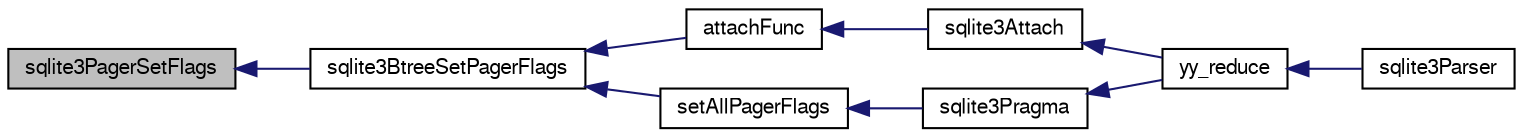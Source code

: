 digraph "sqlite3PagerSetFlags"
{
  edge [fontname="FreeSans",fontsize="10",labelfontname="FreeSans",labelfontsize="10"];
  node [fontname="FreeSans",fontsize="10",shape=record];
  rankdir="LR";
  Node638247 [label="sqlite3PagerSetFlags",height=0.2,width=0.4,color="black", fillcolor="grey75", style="filled", fontcolor="black"];
  Node638247 -> Node638248 [dir="back",color="midnightblue",fontsize="10",style="solid",fontname="FreeSans"];
  Node638248 [label="sqlite3BtreeSetPagerFlags",height=0.2,width=0.4,color="black", fillcolor="white", style="filled",URL="$sqlite3_8c.html#ae7501dffaa3b3fcd63da529a903d8295"];
  Node638248 -> Node638249 [dir="back",color="midnightblue",fontsize="10",style="solid",fontname="FreeSans"];
  Node638249 [label="attachFunc",height=0.2,width=0.4,color="black", fillcolor="white", style="filled",URL="$sqlite3_8c.html#a69cb751a7da501b9a0aa37e0d7c3eaf7"];
  Node638249 -> Node638250 [dir="back",color="midnightblue",fontsize="10",style="solid",fontname="FreeSans"];
  Node638250 [label="sqlite3Attach",height=0.2,width=0.4,color="black", fillcolor="white", style="filled",URL="$sqlite3_8c.html#ae0907fe0b43cc1b4c7e6a16213e8546f"];
  Node638250 -> Node638251 [dir="back",color="midnightblue",fontsize="10",style="solid",fontname="FreeSans"];
  Node638251 [label="yy_reduce",height=0.2,width=0.4,color="black", fillcolor="white", style="filled",URL="$sqlite3_8c.html#a7c419a9b25711c666a9a2449ef377f14"];
  Node638251 -> Node638252 [dir="back",color="midnightblue",fontsize="10",style="solid",fontname="FreeSans"];
  Node638252 [label="sqlite3Parser",height=0.2,width=0.4,color="black", fillcolor="white", style="filled",URL="$sqlite3_8c.html#a0327d71a5fabe0b6a343d78a2602e72a"];
  Node638248 -> Node638253 [dir="back",color="midnightblue",fontsize="10",style="solid",fontname="FreeSans"];
  Node638253 [label="setAllPagerFlags",height=0.2,width=0.4,color="black", fillcolor="white", style="filled",URL="$sqlite3_8c.html#a2efd6f200d070a904b8575da494cdeec"];
  Node638253 -> Node638254 [dir="back",color="midnightblue",fontsize="10",style="solid",fontname="FreeSans"];
  Node638254 [label="sqlite3Pragma",height=0.2,width=0.4,color="black", fillcolor="white", style="filled",URL="$sqlite3_8c.html#a111391370f58f8e6a6eca51fd34d62ed"];
  Node638254 -> Node638251 [dir="back",color="midnightblue",fontsize="10",style="solid",fontname="FreeSans"];
}
